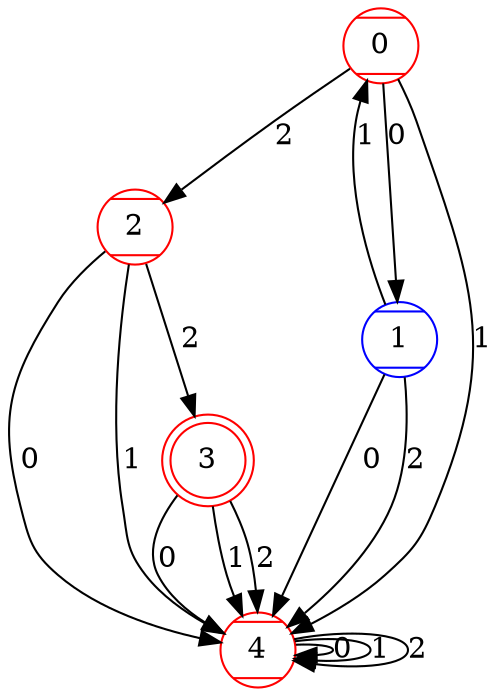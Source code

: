 digraph{
0 [color=red, style=striped, shape=Mcircle]
1 [color=blue, style=striped, shape=Mcircle]
2 [color=red, style=striped, shape=Mcircle]
3 [color=red, style=striped, shape=doublecircle]
4 [color=red, style=striped, shape=Mcircle]
0->1 [label=0]
0->4 [label=1]
0->2 [label=2]
1->4 [label=0]
1->0 [label=1]
1->4 [label=2]
2->4 [label=0]
2->4 [label=1]
2->3 [label=2]
3->4 [label=0]
3->4 [label=1]
3->4 [label=2]
4->4 [label=0]
4->4 [label=1]
4->4 [label=2]
}
